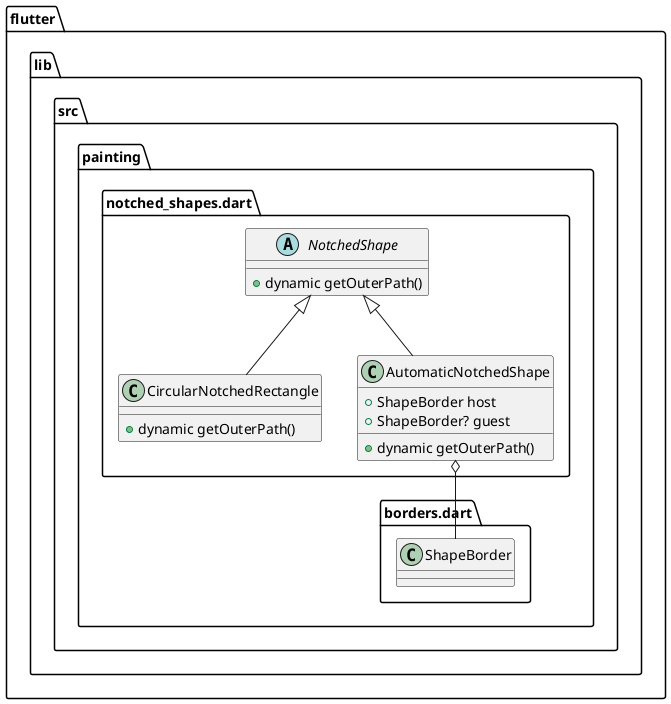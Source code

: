 @startuml
set namespaceSeparator ::

abstract class "flutter::lib::src::painting::notched_shapes.dart::NotchedShape" {
  +dynamic getOuterPath()
}

class "flutter::lib::src::painting::notched_shapes.dart::CircularNotchedRectangle" {
  +dynamic getOuterPath()
}

"flutter::lib::src::painting::notched_shapes.dart::NotchedShape" <|-- "flutter::lib::src::painting::notched_shapes.dart::CircularNotchedRectangle"

class "flutter::lib::src::painting::notched_shapes.dart::AutomaticNotchedShape" {
  +ShapeBorder host
  +ShapeBorder? guest
  +dynamic getOuterPath()
}

"flutter::lib::src::painting::notched_shapes.dart::AutomaticNotchedShape" o-- "flutter::lib::src::painting::borders.dart::ShapeBorder"
"flutter::lib::src::painting::notched_shapes.dart::NotchedShape" <|-- "flutter::lib::src::painting::notched_shapes.dart::AutomaticNotchedShape"


@enduml